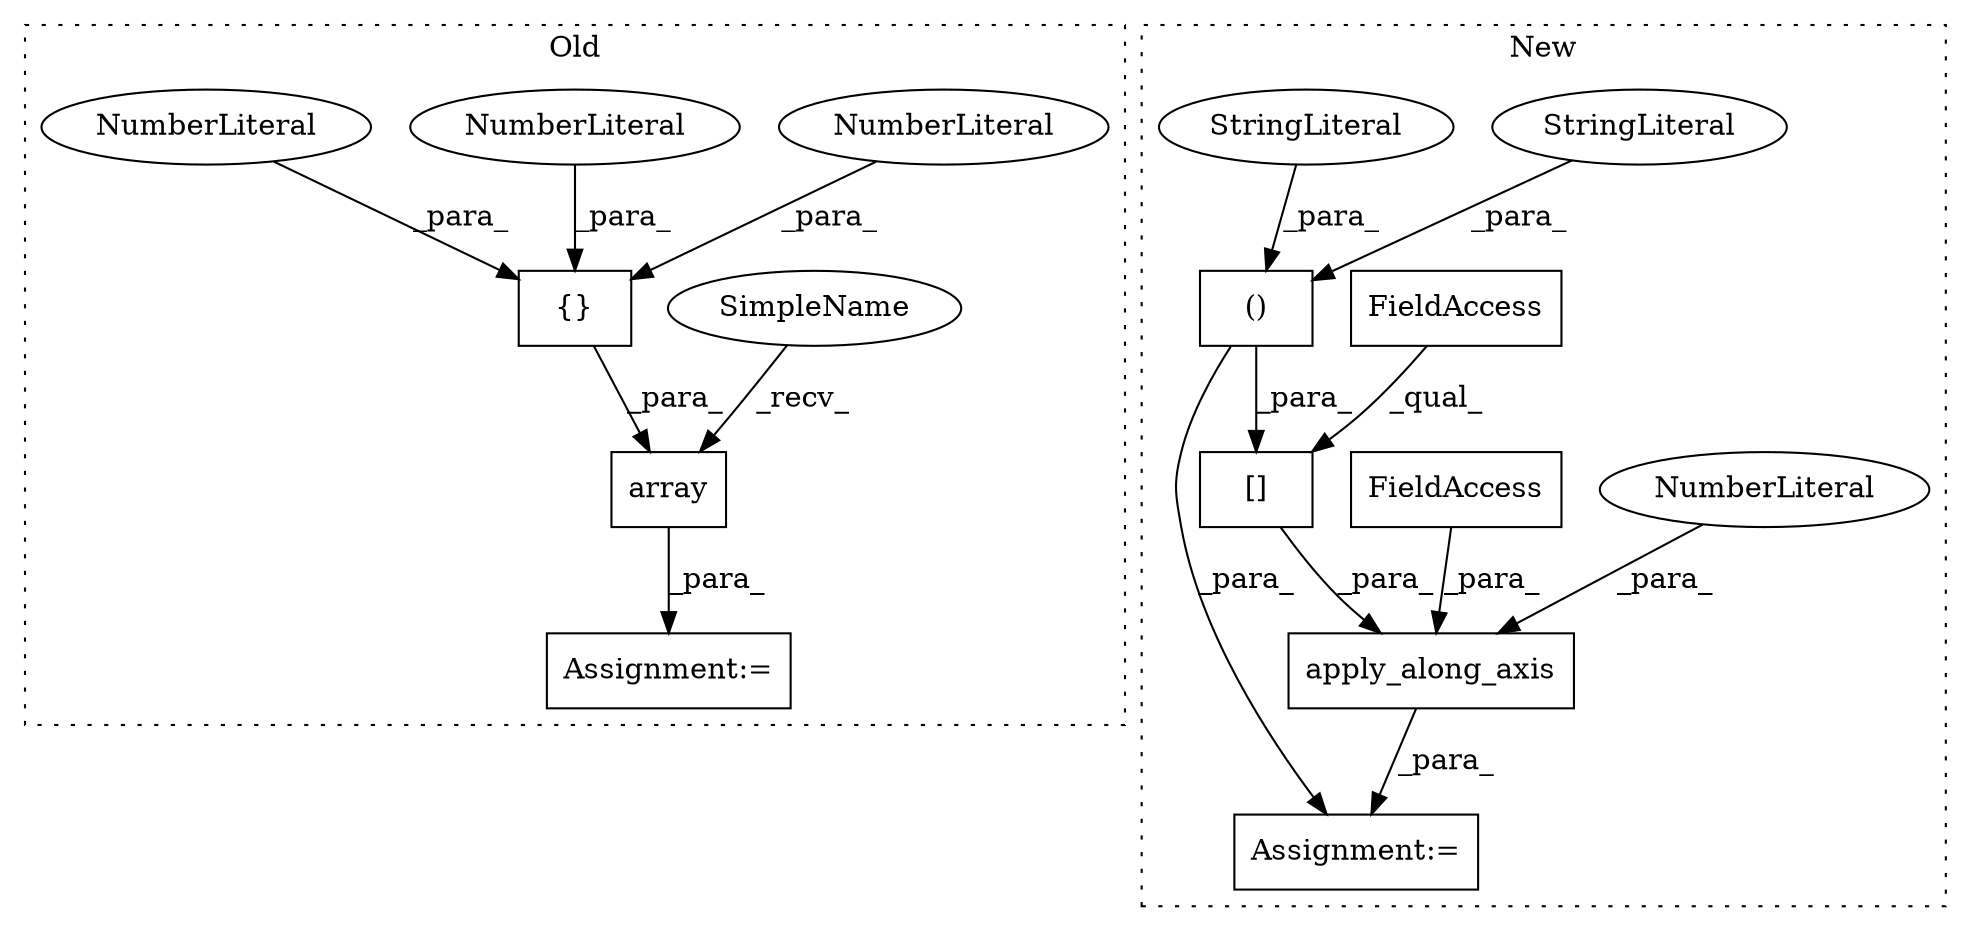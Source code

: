 digraph G {
subgraph cluster0 {
1 [label="SimpleName" a="42" s="6775" l="5" shape="ellipse"];
6 [label="array" a="32" s="6781,6866" l="6,1" shape="box"];
7 [label="{}" a="4" s="6818,6833" l="1,1" shape="box"];
8 [label="NumberLiteral" a="34" s="6824" l="4" shape="ellipse"];
9 [label="NumberLiteral" a="34" s="6819" l="4" shape="ellipse"];
10 [label="NumberLiteral" a="34" s="6829" l="4" shape="ellipse"];
15 [label="Assignment:=" a="7" s="6774" l="1" shape="box"];
label = "Old";
style="dotted";
}
subgraph cluster1 {
2 [label="apply_along_axis" a="32" s="7127,7225" l="17,1" shape="box"];
3 [label="()" a="106" s="7172" l="49" shape="box"];
4 [label="[]" a="2" s="7156,7221" l="16,2" shape="box"];
5 [label="NumberLiteral" a="34" s="7224" l="1" shape="ellipse"];
11 [label="FieldAccess" a="22" s="7144" l="11" shape="box"];
12 [label="FieldAccess" a="22" s="7156" l="10" shape="box"];
13 [label="StringLiteral" a="45" s="7203" l="18" shape="ellipse"];
14 [label="Assignment:=" a="7" s="7120" l="1" shape="box"];
16 [label="StringLiteral" a="45" s="7172" l="18" shape="ellipse"];
label = "New";
style="dotted";
}
1 -> 6 [label="_recv_"];
2 -> 14 [label="_para_"];
3 -> 14 [label="_para_"];
3 -> 4 [label="_para_"];
4 -> 2 [label="_para_"];
5 -> 2 [label="_para_"];
6 -> 15 [label="_para_"];
7 -> 6 [label="_para_"];
8 -> 7 [label="_para_"];
9 -> 7 [label="_para_"];
10 -> 7 [label="_para_"];
11 -> 2 [label="_para_"];
12 -> 4 [label="_qual_"];
13 -> 3 [label="_para_"];
16 -> 3 [label="_para_"];
}